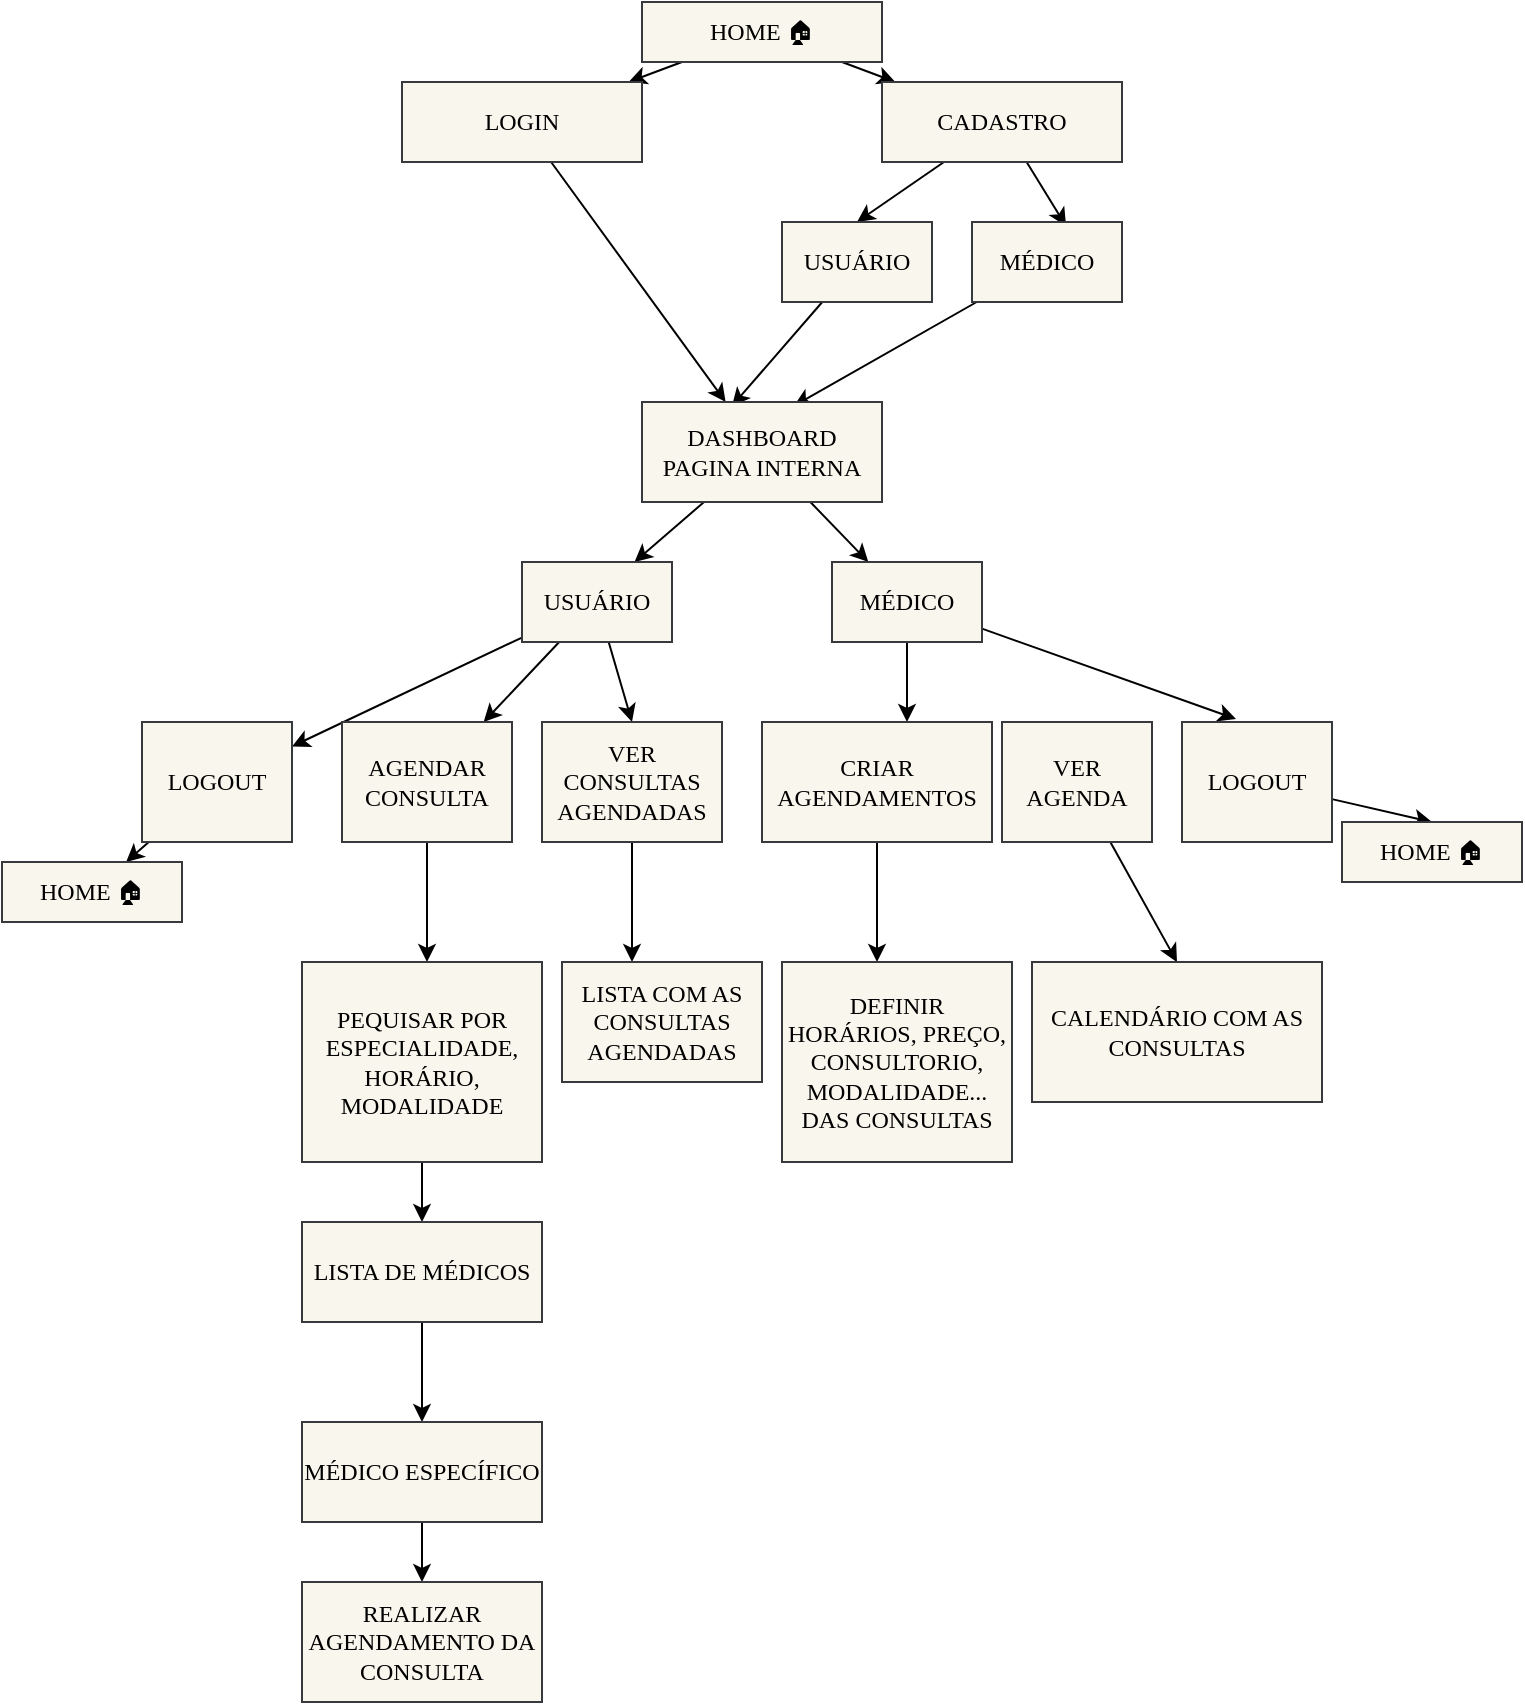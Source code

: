 <mxfile>
    <diagram id="kheMV6ptL9R3SUuz7jka" name="Page-1">
        <mxGraphModel dx="1023" dy="779" grid="1" gridSize="10" guides="1" tooltips="1" connect="1" arrows="1" fold="1" page="1" pageScale="1" pageWidth="850" pageHeight="1100" math="0" shadow="0">
            <root>
                <mxCell id="0"/>
                <mxCell id="1" parent="0"/>
                <mxCell id="7" style="edgeStyle=none;html=1;fontFamily=Verdana;fontColor=#000000;" edge="1" parent="1" source="2" target="4">
                    <mxGeometry relative="1" as="geometry"/>
                </mxCell>
                <mxCell id="8" style="edgeStyle=none;html=1;fontFamily=Verdana;fontColor=#000000;" edge="1" parent="1" source="2" target="3">
                    <mxGeometry relative="1" as="geometry"/>
                </mxCell>
                <mxCell id="2" value="&lt;font face=&quot;Verdana&quot; color=&quot;#000000&quot;&gt;HOME 🏠&lt;/font&gt;" style="whiteSpace=wrap;html=1;fillColor=#f9f7ed;strokeColor=#36393d;fontFamily=Lucida Console;labelBackgroundColor=none;labelBorderColor=none;" vertex="1" parent="1">
                    <mxGeometry x="330" y="40" width="120" height="30" as="geometry"/>
                </mxCell>
                <mxCell id="17" style="edgeStyle=none;html=1;fontFamily=Verdana;fontColor=#000000;" edge="1" parent="1" source="3" target="11">
                    <mxGeometry relative="1" as="geometry"/>
                </mxCell>
                <mxCell id="3" value="&lt;font face=&quot;Verdana&quot; color=&quot;#000000&quot;&gt;LOGIN&lt;/font&gt;" style="whiteSpace=wrap;html=1;fillColor=#f9f7ed;strokeColor=#36393d;fontFamily=Lucida Console;labelBackgroundColor=none;labelBorderColor=none;" vertex="1" parent="1">
                    <mxGeometry x="210" y="80" width="120" height="40" as="geometry"/>
                </mxCell>
                <mxCell id="9" style="edgeStyle=none;html=1;entryX=0.5;entryY=0;entryDx=0;entryDy=0;fontFamily=Verdana;fontColor=#000000;" edge="1" parent="1" source="4" target="5">
                    <mxGeometry relative="1" as="geometry"/>
                </mxCell>
                <mxCell id="10" style="edgeStyle=none;html=1;entryX=0.627;entryY=0.05;entryDx=0;entryDy=0;entryPerimeter=0;fontFamily=Verdana;fontColor=#000000;" edge="1" parent="1" source="4" target="6">
                    <mxGeometry relative="1" as="geometry"/>
                </mxCell>
                <mxCell id="4" value="&lt;font face=&quot;Verdana&quot; color=&quot;#000000&quot;&gt;CADASTRO&lt;/font&gt;" style="whiteSpace=wrap;html=1;fillColor=#f9f7ed;strokeColor=#36393d;fontFamily=Lucida Console;labelBackgroundColor=none;labelBorderColor=none;" vertex="1" parent="1">
                    <mxGeometry x="450" y="80" width="120" height="40" as="geometry"/>
                </mxCell>
                <mxCell id="12" style="edgeStyle=none;html=1;entryX=0.375;entryY=0.04;entryDx=0;entryDy=0;entryPerimeter=0;fontFamily=Verdana;fontColor=#000000;" edge="1" parent="1" source="5" target="11">
                    <mxGeometry relative="1" as="geometry"/>
                </mxCell>
                <mxCell id="5" value="&lt;font face=&quot;Verdana&quot; color=&quot;#000000&quot;&gt;USUÁRIO&lt;/font&gt;" style="whiteSpace=wrap;html=1;fillColor=#f9f7ed;strokeColor=#36393d;fontFamily=Lucida Console;labelBackgroundColor=none;labelBorderColor=none;" vertex="1" parent="1">
                    <mxGeometry x="400" y="150" width="75" height="40" as="geometry"/>
                </mxCell>
                <mxCell id="13" style="edgeStyle=none;html=1;entryX=0.633;entryY=0.04;entryDx=0;entryDy=0;entryPerimeter=0;fontFamily=Verdana;fontColor=#000000;" edge="1" parent="1" source="6" target="11">
                    <mxGeometry relative="1" as="geometry"/>
                </mxCell>
                <mxCell id="6" value="&lt;font face=&quot;Verdana&quot; color=&quot;#000000&quot;&gt;MÉDICO&lt;/font&gt;" style="whiteSpace=wrap;html=1;fillColor=#f9f7ed;strokeColor=#36393d;fontFamily=Lucida Console;labelBackgroundColor=none;labelBorderColor=none;" vertex="1" parent="1">
                    <mxGeometry x="495" y="150" width="75" height="40" as="geometry"/>
                </mxCell>
                <mxCell id="20" style="edgeStyle=none;html=1;entryX=0.75;entryY=0;entryDx=0;entryDy=0;fontFamily=Verdana;fontColor=#000000;" edge="1" parent="1" source="11" target="18">
                    <mxGeometry relative="1" as="geometry"/>
                </mxCell>
                <mxCell id="21" style="edgeStyle=none;html=1;fontFamily=Verdana;fontColor=#000000;" edge="1" parent="1" source="11" target="19">
                    <mxGeometry relative="1" as="geometry"/>
                </mxCell>
                <mxCell id="11" value="&lt;font face=&quot;Verdana&quot; color=&quot;#000000&quot;&gt;DASHBOARD&lt;br&gt;PAGINA INTERNA&lt;br&gt;&lt;/font&gt;" style="whiteSpace=wrap;html=1;fillColor=#f9f7ed;strokeColor=#36393d;fontFamily=Lucida Console;labelBackgroundColor=none;labelBorderColor=none;" vertex="1" parent="1">
                    <mxGeometry x="330" y="240" width="120" height="50" as="geometry"/>
                </mxCell>
                <mxCell id="26" style="edgeStyle=none;html=1;fontFamily=Verdana;fontColor=#000000;" edge="1" parent="1" source="18" target="25">
                    <mxGeometry relative="1" as="geometry"/>
                </mxCell>
                <mxCell id="31" style="edgeStyle=none;html=1;fontFamily=Verdana;fontColor=#000000;" edge="1" parent="1" source="18" target="29">
                    <mxGeometry relative="1" as="geometry"/>
                </mxCell>
                <mxCell id="32" style="edgeStyle=none;html=1;entryX=0.5;entryY=0;entryDx=0;entryDy=0;fontFamily=Verdana;fontColor=#000000;" edge="1" parent="1" source="18" target="30">
                    <mxGeometry relative="1" as="geometry"/>
                </mxCell>
                <mxCell id="18" value="&lt;font face=&quot;Verdana&quot; color=&quot;#000000&quot;&gt;USUÁRIO&lt;/font&gt;" style="whiteSpace=wrap;html=1;fillColor=#f9f7ed;strokeColor=#36393d;fontFamily=Lucida Console;labelBackgroundColor=none;labelBorderColor=none;" vertex="1" parent="1">
                    <mxGeometry x="270" y="320" width="75" height="40" as="geometry"/>
                </mxCell>
                <mxCell id="22" style="edgeStyle=none;html=1;fontFamily=Verdana;fontColor=#000000;" edge="1" parent="1" source="19">
                    <mxGeometry relative="1" as="geometry">
                        <mxPoint x="462.5" y="400" as="targetPoint"/>
                    </mxGeometry>
                </mxCell>
                <mxCell id="28" style="edgeStyle=none;html=1;entryX=0.36;entryY=-0.025;entryDx=0;entryDy=0;entryPerimeter=0;fontFamily=Verdana;fontColor=#000000;" edge="1" parent="1" source="19" target="24">
                    <mxGeometry relative="1" as="geometry"/>
                </mxCell>
                <mxCell id="19" value="&lt;font face=&quot;Verdana&quot; color=&quot;#000000&quot;&gt;MÉDICO&lt;/font&gt;" style="whiteSpace=wrap;html=1;fillColor=#f9f7ed;strokeColor=#36393d;fontFamily=Lucida Console;labelBackgroundColor=none;labelBorderColor=none;" vertex="1" parent="1">
                    <mxGeometry x="425" y="320" width="75" height="40" as="geometry"/>
                </mxCell>
                <mxCell id="38" style="edgeStyle=none;html=1;entryX=0.5;entryY=0;entryDx=0;entryDy=0;fontFamily=Verdana;fontColor=#000000;" edge="1" parent="1" source="24" target="37">
                    <mxGeometry relative="1" as="geometry"/>
                </mxCell>
                <mxCell id="24" value="&lt;font face=&quot;Verdana&quot; color=&quot;#000000&quot;&gt;LOGOUT&lt;/font&gt;" style="whiteSpace=wrap;html=1;fillColor=#f9f7ed;strokeColor=#36393d;fontFamily=Lucida Console;labelBackgroundColor=none;labelBorderColor=none;" vertex="1" parent="1">
                    <mxGeometry x="600" y="400" width="75" height="60" as="geometry"/>
                </mxCell>
                <mxCell id="36" style="edgeStyle=none;html=1;fontFamily=Verdana;fontColor=#000000;" edge="1" parent="1" source="25" target="35">
                    <mxGeometry relative="1" as="geometry"/>
                </mxCell>
                <mxCell id="25" value="&lt;font face=&quot;Verdana&quot; color=&quot;#000000&quot;&gt;LOGOUT&lt;/font&gt;" style="whiteSpace=wrap;html=1;fillColor=#f9f7ed;strokeColor=#36393d;fontFamily=Lucida Console;labelBackgroundColor=none;labelBorderColor=none;" vertex="1" parent="1">
                    <mxGeometry x="80" y="400" width="75" height="60" as="geometry"/>
                </mxCell>
                <mxCell id="39" style="edgeStyle=none;html=1;fontFamily=Verdana;fontColor=#000000;" edge="1" parent="1" source="29">
                    <mxGeometry relative="1" as="geometry">
                        <mxPoint x="222.5" y="520" as="targetPoint"/>
                    </mxGeometry>
                </mxCell>
                <mxCell id="29" value="&lt;font face=&quot;Verdana&quot; color=&quot;#000000&quot;&gt;AGENDAR CONSULTA&lt;/font&gt;" style="whiteSpace=wrap;html=1;fillColor=#f9f7ed;strokeColor=#36393d;fontFamily=Lucida Console;labelBackgroundColor=none;labelBorderColor=none;" vertex="1" parent="1">
                    <mxGeometry x="180" y="400" width="85" height="60" as="geometry"/>
                </mxCell>
                <mxCell id="40" style="edgeStyle=none;html=1;fontFamily=Verdana;fontColor=#000000;" edge="1" parent="1" source="30">
                    <mxGeometry relative="1" as="geometry">
                        <mxPoint x="325" y="520" as="targetPoint"/>
                    </mxGeometry>
                </mxCell>
                <mxCell id="30" value="&lt;font face=&quot;Verdana&quot; color=&quot;#000000&quot;&gt;VER CONSULTAS AGENDADAS&lt;/font&gt;" style="whiteSpace=wrap;html=1;fillColor=#f9f7ed;strokeColor=#36393d;fontFamily=Lucida Console;labelBackgroundColor=none;labelBorderColor=none;" vertex="1" parent="1">
                    <mxGeometry x="280" y="400" width="90" height="60" as="geometry"/>
                </mxCell>
                <mxCell id="42" style="edgeStyle=none;html=1;fontFamily=Verdana;fontColor=#000000;entryX=0.5;entryY=0;entryDx=0;entryDy=0;" edge="1" parent="1" source="33" target="52">
                    <mxGeometry relative="1" as="geometry">
                        <mxPoint x="547.5" y="520" as="targetPoint"/>
                    </mxGeometry>
                </mxCell>
                <mxCell id="33" value="&lt;font face=&quot;Verdana&quot; color=&quot;#000000&quot;&gt;VER AGENDA&lt;/font&gt;" style="whiteSpace=wrap;html=1;fillColor=#f9f7ed;strokeColor=#36393d;fontFamily=Lucida Console;labelBackgroundColor=none;labelBorderColor=none;" vertex="1" parent="1">
                    <mxGeometry x="510" y="400" width="75" height="60" as="geometry"/>
                </mxCell>
                <mxCell id="41" style="edgeStyle=none;html=1;fontFamily=Verdana;fontColor=#000000;" edge="1" parent="1" source="34">
                    <mxGeometry relative="1" as="geometry">
                        <mxPoint x="447.5" y="520" as="targetPoint"/>
                    </mxGeometry>
                </mxCell>
                <mxCell id="34" value="&lt;font face=&quot;Verdana&quot; color=&quot;#000000&quot;&gt;CRIAR AGENDAMENTOS&lt;/font&gt;" style="whiteSpace=wrap;html=1;fillColor=#f9f7ed;strokeColor=#36393d;fontFamily=Lucida Console;labelBackgroundColor=none;labelBorderColor=none;" vertex="1" parent="1">
                    <mxGeometry x="390" y="400" width="115" height="60" as="geometry"/>
                </mxCell>
                <mxCell id="35" value="&lt;font face=&quot;Verdana&quot; color=&quot;#000000&quot;&gt;HOME 🏠&lt;/font&gt;" style="whiteSpace=wrap;html=1;fillColor=#f9f7ed;strokeColor=#36393d;fontFamily=Lucida Console;labelBackgroundColor=none;labelBorderColor=none;" vertex="1" parent="1">
                    <mxGeometry x="10" y="470" width="90" height="30" as="geometry"/>
                </mxCell>
                <mxCell id="37" value="&lt;font face=&quot;Verdana&quot; color=&quot;#000000&quot;&gt;HOME 🏠&lt;/font&gt;" style="whiteSpace=wrap;html=1;fillColor=#f9f7ed;strokeColor=#36393d;fontFamily=Lucida Console;labelBackgroundColor=none;labelBorderColor=none;" vertex="1" parent="1">
                    <mxGeometry x="680" y="450" width="90" height="30" as="geometry"/>
                </mxCell>
                <mxCell id="45" style="edgeStyle=none;html=1;fontFamily=Verdana;fontColor=#000000;" edge="1" parent="1" source="43" target="44">
                    <mxGeometry relative="1" as="geometry"/>
                </mxCell>
                <mxCell id="43" value="&lt;font face=&quot;Verdana&quot; color=&quot;#000000&quot;&gt;PEQUISAR POR ESPECIALIDADE, HORÁRIO, MODALIDADE&lt;/font&gt;" style="whiteSpace=wrap;html=1;fillColor=#f9f7ed;strokeColor=#36393d;fontFamily=Lucida Console;labelBackgroundColor=none;labelBorderColor=none;" vertex="1" parent="1">
                    <mxGeometry x="160" y="520" width="120" height="100" as="geometry"/>
                </mxCell>
                <mxCell id="46" style="edgeStyle=none;html=1;fontFamily=Verdana;fontColor=#000000;" edge="1" parent="1" source="44">
                    <mxGeometry relative="1" as="geometry">
                        <mxPoint x="220" y="750" as="targetPoint"/>
                    </mxGeometry>
                </mxCell>
                <mxCell id="44" value="&lt;font face=&quot;Verdana&quot; color=&quot;#000000&quot;&gt;LISTA DE MÉDICOS&lt;/font&gt;" style="whiteSpace=wrap;html=1;fillColor=#f9f7ed;strokeColor=#36393d;fontFamily=Lucida Console;labelBackgroundColor=none;labelBorderColor=none;" vertex="1" parent="1">
                    <mxGeometry x="160" y="650" width="120" height="50" as="geometry"/>
                </mxCell>
                <mxCell id="49" style="edgeStyle=none;html=1;fontFamily=Verdana;fontColor=#000000;" edge="1" parent="1" source="47" target="48">
                    <mxGeometry relative="1" as="geometry"/>
                </mxCell>
                <mxCell id="47" value="&lt;font face=&quot;Verdana&quot; color=&quot;#000000&quot;&gt;MÉDICO ESPECÍFICO&lt;/font&gt;" style="whiteSpace=wrap;html=1;fillColor=#f9f7ed;strokeColor=#36393d;fontFamily=Lucida Console;labelBackgroundColor=none;labelBorderColor=none;" vertex="1" parent="1">
                    <mxGeometry x="160" y="750" width="120" height="50" as="geometry"/>
                </mxCell>
                <mxCell id="48" value="&lt;font face=&quot;Verdana&quot; color=&quot;#000000&quot;&gt;REALIZAR AGENDAMENTO DA CONSULTA&lt;/font&gt;" style="whiteSpace=wrap;html=1;fillColor=#f9f7ed;strokeColor=#36393d;fontFamily=Lucida Console;labelBackgroundColor=none;labelBorderColor=none;" vertex="1" parent="1">
                    <mxGeometry x="160" y="830" width="120" height="60" as="geometry"/>
                </mxCell>
                <mxCell id="50" value="&lt;font face=&quot;Verdana&quot; color=&quot;#000000&quot;&gt;LISTA COM AS CONSULTAS AGENDADAS&lt;/font&gt;" style="whiteSpace=wrap;html=1;fillColor=#f9f7ed;strokeColor=#36393d;fontFamily=Lucida Console;labelBackgroundColor=none;labelBorderColor=none;" vertex="1" parent="1">
                    <mxGeometry x="290" y="520" width="100" height="60" as="geometry"/>
                </mxCell>
                <mxCell id="51" value="&lt;font face=&quot;Verdana&quot; color=&quot;#000000&quot;&gt;DEFINIR HORÁRIOS, PREÇO, CONSULTORIO, MODALIDADE... DAS CONSULTAS&lt;/font&gt;" style="whiteSpace=wrap;html=1;fillColor=#f9f7ed;strokeColor=#36393d;fontFamily=Lucida Console;labelBackgroundColor=none;labelBorderColor=none;" vertex="1" parent="1">
                    <mxGeometry x="400" y="520" width="115" height="100" as="geometry"/>
                </mxCell>
                <mxCell id="52" value="&lt;font face=&quot;Verdana&quot; color=&quot;#000000&quot;&gt;CALENDÁRIO COM AS CONSULTAS&lt;/font&gt;" style="whiteSpace=wrap;html=1;fillColor=#f9f7ed;strokeColor=#36393d;fontFamily=Lucida Console;labelBackgroundColor=none;labelBorderColor=none;" vertex="1" parent="1">
                    <mxGeometry x="525" y="520" width="145" height="70" as="geometry"/>
                </mxCell>
            </root>
        </mxGraphModel>
    </diagram>
</mxfile>